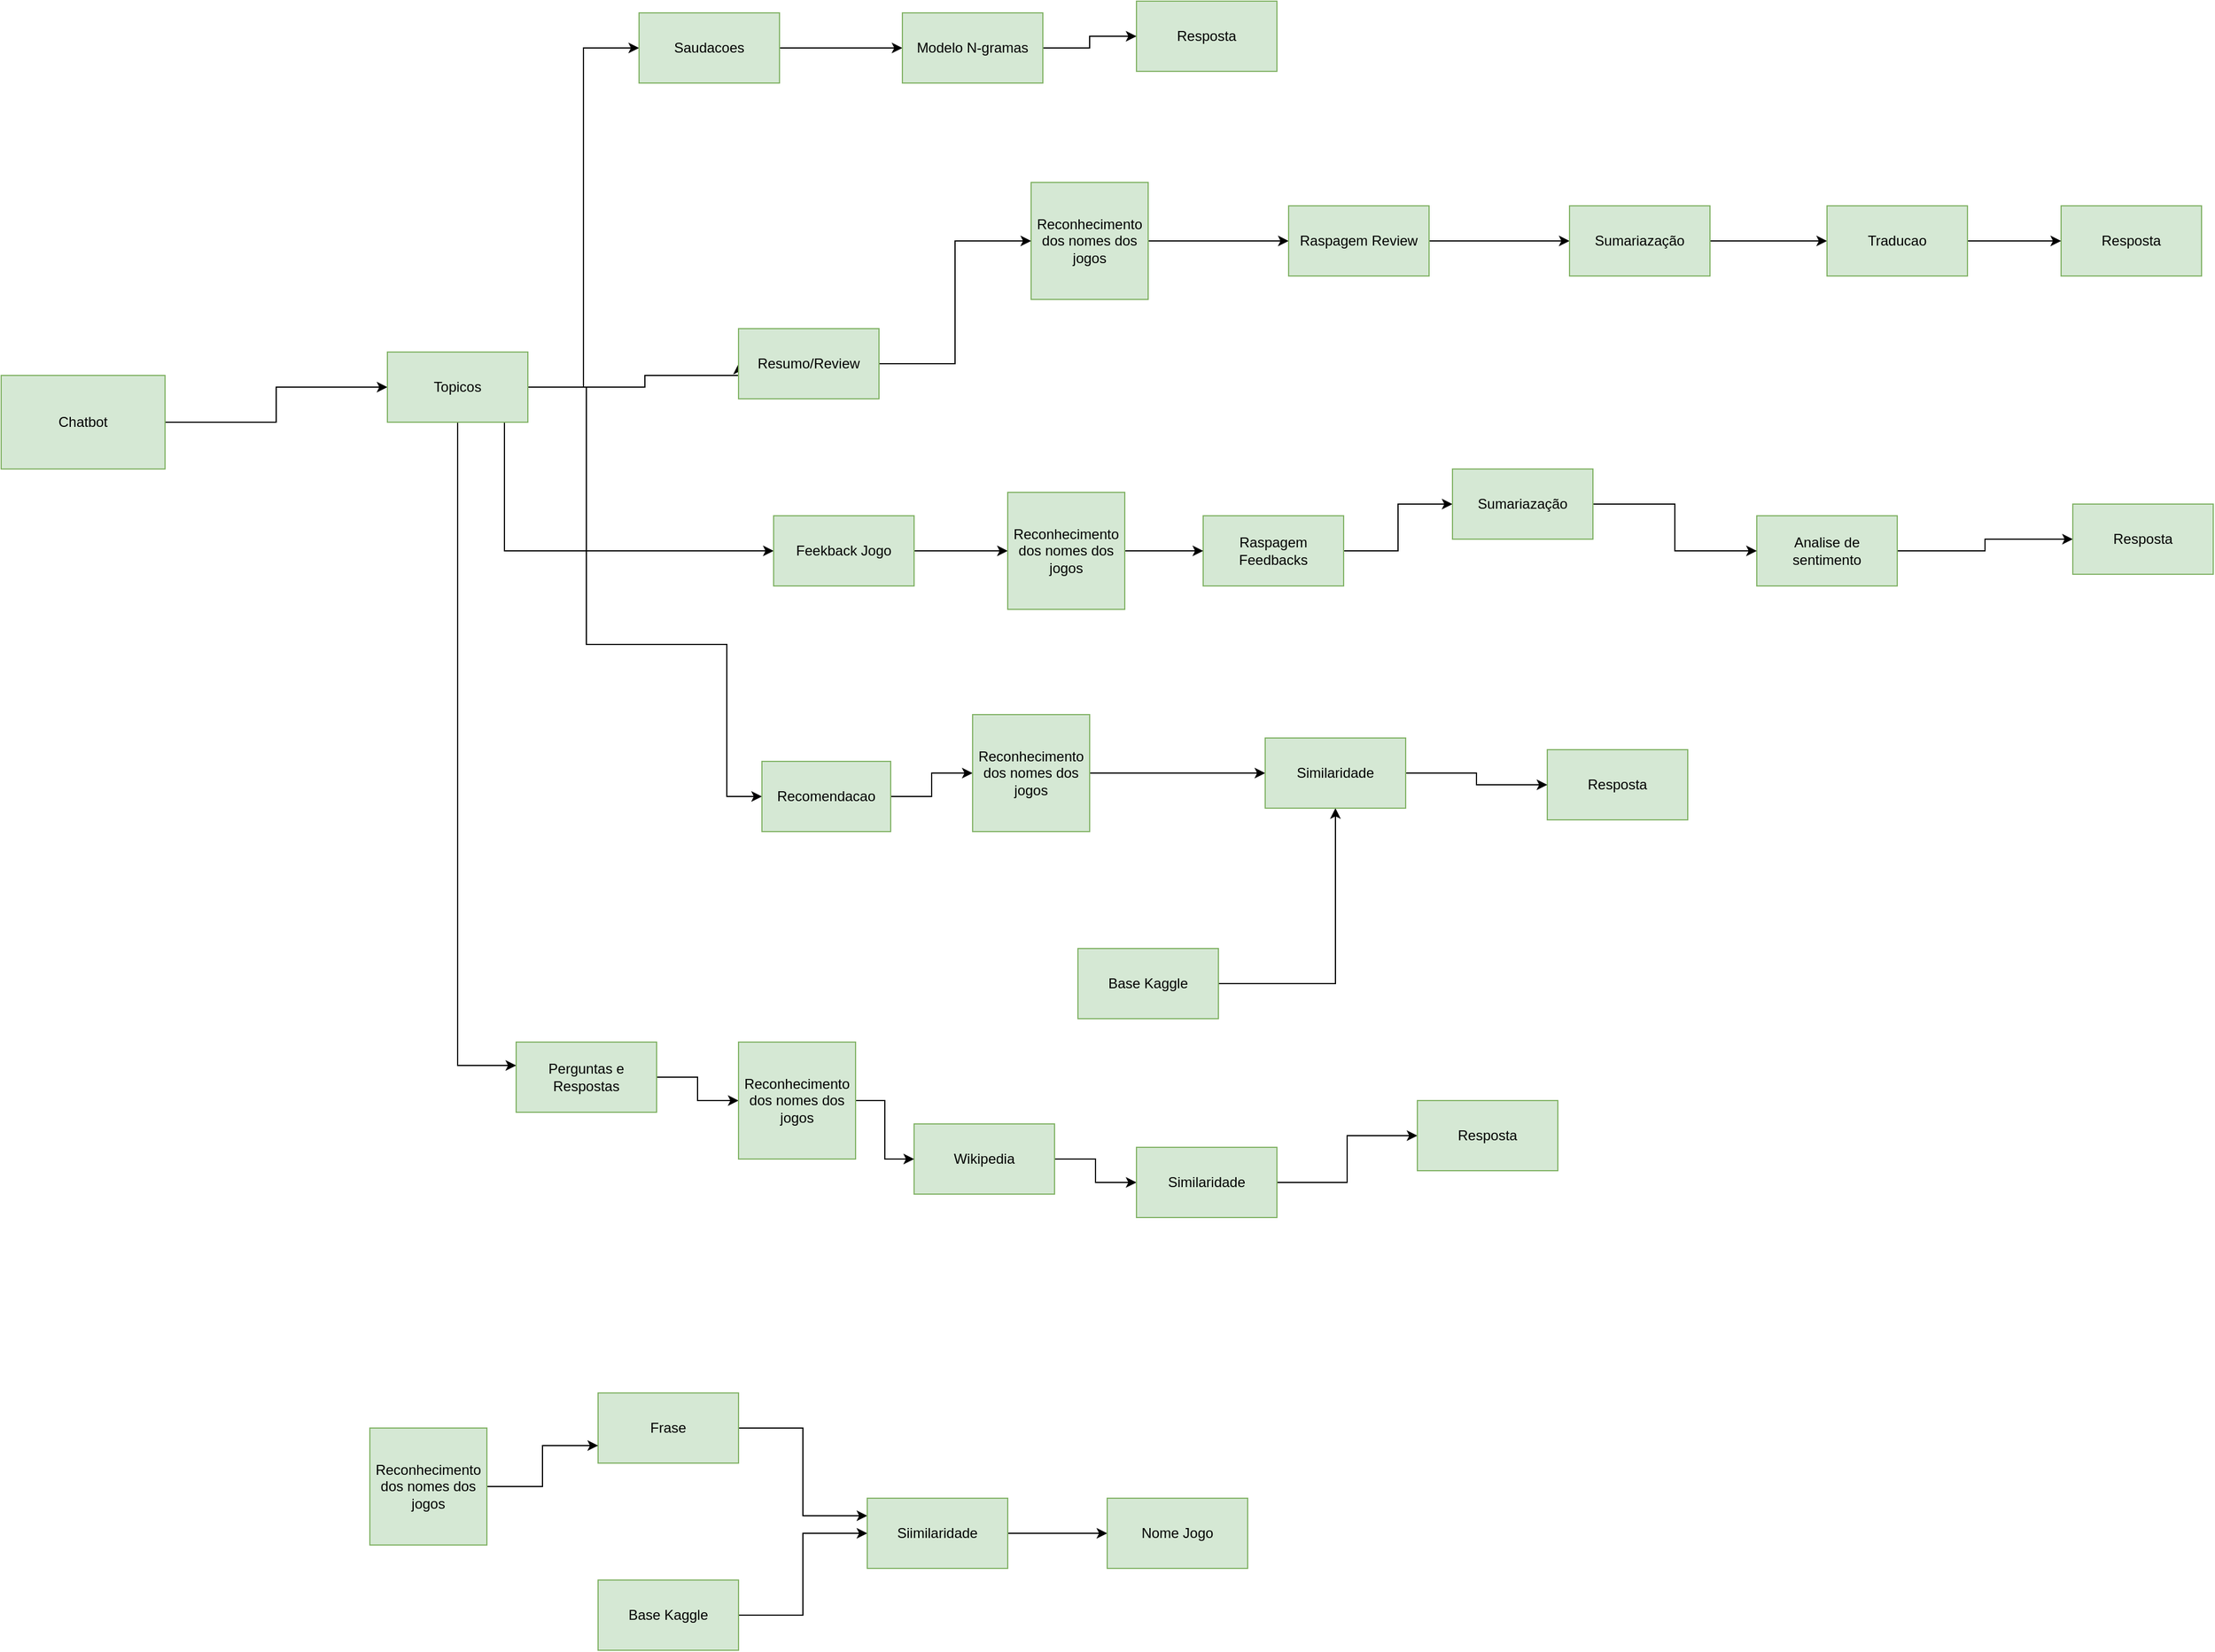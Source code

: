 <mxfile version="17.2.1" type="device"><diagram id="heSMi-bDBV65byITTJgI" name="Page-1"><mxGraphModel dx="2249" dy="857" grid="1" gridSize="10" guides="1" tooltips="1" connect="1" arrows="1" fold="1" page="1" pageScale="1" pageWidth="827" pageHeight="1169" math="0" shadow="0"><root><mxCell id="0"/><mxCell id="1" parent="0"/><mxCell id="QlWbi22tNR9I5u4rDo0V-1" style="edgeStyle=orthogonalEdgeStyle;rounded=0;orthogonalLoop=1;jettySize=auto;html=1;" parent="1" source="2mIIsEVu2xsg35hUxJC0-1" target="2mIIsEVu2xsg35hUxJC0-5" edge="1"><mxGeometry relative="1" as="geometry"><mxPoint x="940" y="265" as="targetPoint"/></mxGeometry></mxCell><mxCell id="2mIIsEVu2xsg35hUxJC0-1" value="Reconhecimento dos nomes dos jogos" style="whiteSpace=wrap;html=1;aspect=fixed;fillColor=#d5e8d4;strokeColor=#82b366;" parent="1" vertex="1"><mxGeometry x="680" y="215" width="100" height="100" as="geometry"/></mxCell><mxCell id="QlWbi22tNR9I5u4rDo0V-2" style="edgeStyle=orthogonalEdgeStyle;rounded=0;orthogonalLoop=1;jettySize=auto;html=1;" parent="1" source="2mIIsEVu2xsg35hUxJC0-3" target="2mIIsEVu2xsg35hUxJC0-18" edge="1"><mxGeometry relative="1" as="geometry"/></mxCell><mxCell id="2mIIsEVu2xsg35hUxJC0-3" value="Chatbot" style="rounded=0;whiteSpace=wrap;html=1;fillColor=#d5e8d4;strokeColor=#82b366;" parent="1" vertex="1"><mxGeometry x="-200" y="380" width="140" height="80" as="geometry"/></mxCell><mxCell id="FqSuibwb2a_9KQV3lsFV-9" style="edgeStyle=orthogonalEdgeStyle;rounded=0;orthogonalLoop=1;jettySize=auto;html=1;entryX=0;entryY=0.5;entryDx=0;entryDy=0;" parent="1" source="2mIIsEVu2xsg35hUxJC0-4" target="FqSuibwb2a_9KQV3lsFV-8" edge="1"><mxGeometry relative="1" as="geometry"/></mxCell><mxCell id="2mIIsEVu2xsg35hUxJC0-4" value="Perguntas e Respostas" style="rounded=0;whiteSpace=wrap;html=1;fillColor=#d5e8d4;strokeColor=#82b366;" parent="1" vertex="1"><mxGeometry x="240" y="950" width="120" height="60" as="geometry"/></mxCell><mxCell id="2mIIsEVu2xsg35hUxJC0-13" style="edgeStyle=orthogonalEdgeStyle;rounded=0;orthogonalLoop=1;jettySize=auto;html=1;entryX=0;entryY=0.5;entryDx=0;entryDy=0;" parent="1" source="2mIIsEVu2xsg35hUxJC0-5" target="2mIIsEVu2xsg35hUxJC0-6" edge="1"><mxGeometry relative="1" as="geometry"/></mxCell><mxCell id="2mIIsEVu2xsg35hUxJC0-5" value="Raspagem Review" style="rounded=0;whiteSpace=wrap;html=1;fillColor=#d5e8d4;strokeColor=#82b366;" parent="1" vertex="1"><mxGeometry x="900" y="235" width="120" height="60" as="geometry"/></mxCell><mxCell id="2mIIsEVu2xsg35hUxJC0-24" style="edgeStyle=orthogonalEdgeStyle;rounded=0;orthogonalLoop=1;jettySize=auto;html=1;" parent="1" source="2mIIsEVu2xsg35hUxJC0-6" target="2mIIsEVu2xsg35hUxJC0-23" edge="1"><mxGeometry relative="1" as="geometry"/></mxCell><mxCell id="2mIIsEVu2xsg35hUxJC0-6" value="Sumariazação" style="rounded=0;whiteSpace=wrap;html=1;fillColor=#d5e8d4;strokeColor=#82b366;" parent="1" vertex="1"><mxGeometry x="1140" y="235" width="120" height="60" as="geometry"/></mxCell><mxCell id="2mIIsEVu2xsg35hUxJC0-7" value="Resposta" style="rounded=0;whiteSpace=wrap;html=1;fillColor=#d5e8d4;strokeColor=#82b366;" parent="1" vertex="1"><mxGeometry x="1560" y="235" width="120" height="60" as="geometry"/></mxCell><mxCell id="QlWbi22tNR9I5u4rDo0V-9" style="edgeStyle=orthogonalEdgeStyle;rounded=0;orthogonalLoop=1;jettySize=auto;html=1;" parent="1" source="2mIIsEVu2xsg35hUxJC0-8" target="QlWbi22tNR9I5u4rDo0V-8" edge="1"><mxGeometry relative="1" as="geometry"/></mxCell><mxCell id="2mIIsEVu2xsg35hUxJC0-8" value="Analise de sentimento" style="rounded=0;whiteSpace=wrap;html=1;fillColor=#d5e8d4;strokeColor=#82b366;" parent="1" vertex="1"><mxGeometry x="1300" y="500" width="120" height="60" as="geometry"/></mxCell><mxCell id="2mIIsEVu2xsg35hUxJC0-21" style="edgeStyle=orthogonalEdgeStyle;rounded=0;orthogonalLoop=1;jettySize=auto;html=1;entryX=0;entryY=0.5;entryDx=0;entryDy=0;" parent="1" source="2mIIsEVu2xsg35hUxJC0-18" target="2mIIsEVu2xsg35hUxJC0-20" edge="1"><mxGeometry relative="1" as="geometry"><Array as="points"><mxPoint x="350" y="390"/><mxPoint x="350" y="380"/></Array></mxGeometry></mxCell><mxCell id="2mIIsEVu2xsg35hUxJC0-31" style="edgeStyle=orthogonalEdgeStyle;rounded=0;orthogonalLoop=1;jettySize=auto;html=1;entryX=0;entryY=0.5;entryDx=0;entryDy=0;" parent="1" source="2mIIsEVu2xsg35hUxJC0-18" target="2mIIsEVu2xsg35hUxJC0-29" edge="1"><mxGeometry relative="1" as="geometry"><Array as="points"><mxPoint x="300" y="390"/><mxPoint x="300" y="610"/><mxPoint x="420" y="610"/><mxPoint x="420" y="740"/></Array></mxGeometry></mxCell><mxCell id="2mIIsEVu2xsg35hUxJC0-42" style="edgeStyle=orthogonalEdgeStyle;rounded=0;orthogonalLoop=1;jettySize=auto;html=1;entryX=0;entryY=0.5;entryDx=0;entryDy=0;" parent="1" source="2mIIsEVu2xsg35hUxJC0-18" target="2mIIsEVu2xsg35hUxJC0-41" edge="1"><mxGeometry relative="1" as="geometry"/></mxCell><mxCell id="QlWbi22tNR9I5u4rDo0V-3" style="edgeStyle=orthogonalEdgeStyle;rounded=0;orthogonalLoop=1;jettySize=auto;html=1;" parent="1" source="2mIIsEVu2xsg35hUxJC0-18" target="2mIIsEVu2xsg35hUxJC0-4" edge="1"><mxGeometry relative="1" as="geometry"><Array as="points"><mxPoint x="190" y="970"/></Array></mxGeometry></mxCell><mxCell id="HaLN-WVBx0zvGwZtfXPD-7" style="edgeStyle=orthogonalEdgeStyle;rounded=0;orthogonalLoop=1;jettySize=auto;html=1;entryX=0;entryY=0.5;entryDx=0;entryDy=0;" parent="1" source="2mIIsEVu2xsg35hUxJC0-18" target="QlWbi22tNR9I5u4rDo0V-4" edge="1"><mxGeometry relative="1" as="geometry"><Array as="points"><mxPoint x="230" y="530"/></Array></mxGeometry></mxCell><mxCell id="2mIIsEVu2xsg35hUxJC0-18" value="Topicos" style="rounded=0;whiteSpace=wrap;html=1;fillColor=#d5e8d4;strokeColor=#82b366;" parent="1" vertex="1"><mxGeometry x="130" y="360" width="120" height="60" as="geometry"/></mxCell><mxCell id="2mIIsEVu2xsg35hUxJC0-22" style="edgeStyle=orthogonalEdgeStyle;rounded=0;orthogonalLoop=1;jettySize=auto;html=1;entryX=0;entryY=0.5;entryDx=0;entryDy=0;" parent="1" source="2mIIsEVu2xsg35hUxJC0-20" target="2mIIsEVu2xsg35hUxJC0-1" edge="1"><mxGeometry relative="1" as="geometry"/></mxCell><mxCell id="2mIIsEVu2xsg35hUxJC0-20" value="Resumo/Review" style="rounded=0;whiteSpace=wrap;html=1;fillColor=#d5e8d4;strokeColor=#82b366;" parent="1" vertex="1"><mxGeometry x="430" y="340" width="120" height="60" as="geometry"/></mxCell><mxCell id="2mIIsEVu2xsg35hUxJC0-25" style="edgeStyle=orthogonalEdgeStyle;rounded=0;orthogonalLoop=1;jettySize=auto;html=1;" parent="1" source="2mIIsEVu2xsg35hUxJC0-23" target="2mIIsEVu2xsg35hUxJC0-7" edge="1"><mxGeometry relative="1" as="geometry"/></mxCell><mxCell id="2mIIsEVu2xsg35hUxJC0-23" value="Traducao" style="rounded=0;whiteSpace=wrap;html=1;fillColor=#d5e8d4;strokeColor=#82b366;" parent="1" vertex="1"><mxGeometry x="1360" y="235" width="120" height="60" as="geometry"/></mxCell><mxCell id="2mIIsEVu2xsg35hUxJC0-46" style="edgeStyle=orthogonalEdgeStyle;rounded=0;orthogonalLoop=1;jettySize=auto;html=1;" parent="1" source="2mIIsEVu2xsg35hUxJC0-29" target="2mIIsEVu2xsg35hUxJC0-32" edge="1"><mxGeometry relative="1" as="geometry"/></mxCell><mxCell id="2mIIsEVu2xsg35hUxJC0-29" value="Recomendacao" style="rounded=0;whiteSpace=wrap;html=1;fillColor=#d5e8d4;strokeColor=#82b366;" parent="1" vertex="1"><mxGeometry x="450" y="710" width="110" height="60" as="geometry"/></mxCell><mxCell id="FqSuibwb2a_9KQV3lsFV-26" style="edgeStyle=orthogonalEdgeStyle;rounded=0;orthogonalLoop=1;jettySize=auto;html=1;" parent="1" source="2mIIsEVu2xsg35hUxJC0-32" target="FqSuibwb2a_9KQV3lsFV-24" edge="1"><mxGeometry relative="1" as="geometry"/></mxCell><mxCell id="2mIIsEVu2xsg35hUxJC0-32" value="Reconhecimento dos nomes dos jogos" style="whiteSpace=wrap;html=1;aspect=fixed;fillColor=#d5e8d4;strokeColor=#82b366;" parent="1" vertex="1"><mxGeometry x="630" y="670" width="100" height="100" as="geometry"/></mxCell><mxCell id="2mIIsEVu2xsg35hUxJC0-39" value="Resposta" style="rounded=0;whiteSpace=wrap;html=1;fillColor=#d5e8d4;strokeColor=#82b366;" parent="1" vertex="1"><mxGeometry x="1121" y="700" width="120" height="60" as="geometry"/></mxCell><mxCell id="2mIIsEVu2xsg35hUxJC0-49" style="edgeStyle=orthogonalEdgeStyle;rounded=0;orthogonalLoop=1;jettySize=auto;html=1;" parent="1" source="2mIIsEVu2xsg35hUxJC0-41" target="2mIIsEVu2xsg35hUxJC0-48" edge="1"><mxGeometry relative="1" as="geometry"/></mxCell><mxCell id="2mIIsEVu2xsg35hUxJC0-41" value="Saudacoes" style="rounded=0;whiteSpace=wrap;html=1;fillColor=#d5e8d4;strokeColor=#82b366;" parent="1" vertex="1"><mxGeometry x="345" y="70" width="120" height="60" as="geometry"/></mxCell><mxCell id="2mIIsEVu2xsg35hUxJC0-43" value="Resposta" style="rounded=0;whiteSpace=wrap;html=1;fillColor=#d5e8d4;strokeColor=#82b366;" parent="1" vertex="1"><mxGeometry x="770" y="60" width="120" height="60" as="geometry"/></mxCell><mxCell id="2mIIsEVu2xsg35hUxJC0-50" style="edgeStyle=orthogonalEdgeStyle;rounded=0;orthogonalLoop=1;jettySize=auto;html=1;" parent="1" source="2mIIsEVu2xsg35hUxJC0-48" target="2mIIsEVu2xsg35hUxJC0-43" edge="1"><mxGeometry relative="1" as="geometry"/></mxCell><mxCell id="2mIIsEVu2xsg35hUxJC0-48" value="Modelo N-gramas" style="rounded=0;whiteSpace=wrap;html=1;fillColor=#d5e8d4;strokeColor=#82b366;" parent="1" vertex="1"><mxGeometry x="570" y="70" width="120" height="60" as="geometry"/></mxCell><mxCell id="HaLN-WVBx0zvGwZtfXPD-5" style="edgeStyle=orthogonalEdgeStyle;rounded=0;orthogonalLoop=1;jettySize=auto;html=1;" parent="1" source="QlWbi22tNR9I5u4rDo0V-4" target="HaLN-WVBx0zvGwZtfXPD-4" edge="1"><mxGeometry relative="1" as="geometry"/></mxCell><mxCell id="QlWbi22tNR9I5u4rDo0V-4" value="Feekback Jogo" style="rounded=0;whiteSpace=wrap;html=1;fillColor=#d5e8d4;strokeColor=#82b366;" parent="1" vertex="1"><mxGeometry x="460" y="500" width="120" height="60" as="geometry"/></mxCell><mxCell id="HaLN-WVBx0zvGwZtfXPD-2" style="edgeStyle=orthogonalEdgeStyle;rounded=0;orthogonalLoop=1;jettySize=auto;html=1;" parent="1" source="QlWbi22tNR9I5u4rDo0V-6" target="HaLN-WVBx0zvGwZtfXPD-1" edge="1"><mxGeometry relative="1" as="geometry"/></mxCell><mxCell id="QlWbi22tNR9I5u4rDo0V-6" value="Raspagem Feedbacks" style="rounded=0;whiteSpace=wrap;html=1;fillColor=#d5e8d4;strokeColor=#82b366;" parent="1" vertex="1"><mxGeometry x="827" y="500" width="120" height="60" as="geometry"/></mxCell><mxCell id="QlWbi22tNR9I5u4rDo0V-8" value="Resposta" style="rounded=0;whiteSpace=wrap;html=1;fillColor=#d5e8d4;strokeColor=#82b366;" parent="1" vertex="1"><mxGeometry x="1570" y="490" width="120" height="60" as="geometry"/></mxCell><mxCell id="QlWbi22tNR9I5u4rDo0V-13" style="edgeStyle=orthogonalEdgeStyle;rounded=0;orthogonalLoop=1;jettySize=auto;html=1;" parent="1" source="QlWbi22tNR9I5u4rDo0V-10" target="QlWbi22tNR9I5u4rDo0V-12" edge="1"><mxGeometry relative="1" as="geometry"/></mxCell><mxCell id="QlWbi22tNR9I5u4rDo0V-10" value="Wikipedia" style="rounded=0;whiteSpace=wrap;html=1;fillColor=#d5e8d4;strokeColor=#82b366;" parent="1" vertex="1"><mxGeometry x="580" y="1020" width="120" height="60" as="geometry"/></mxCell><mxCell id="QlWbi22tNR9I5u4rDo0V-15" style="edgeStyle=orthogonalEdgeStyle;rounded=0;orthogonalLoop=1;jettySize=auto;html=1;" parent="1" source="QlWbi22tNR9I5u4rDo0V-12" target="QlWbi22tNR9I5u4rDo0V-14" edge="1"><mxGeometry relative="1" as="geometry"/></mxCell><mxCell id="QlWbi22tNR9I5u4rDo0V-12" value="Similaridade" style="rounded=0;whiteSpace=wrap;html=1;fillColor=#d5e8d4;strokeColor=#82b366;" parent="1" vertex="1"><mxGeometry x="770" y="1040" width="120" height="60" as="geometry"/></mxCell><mxCell id="QlWbi22tNR9I5u4rDo0V-14" value="Resposta" style="rounded=0;whiteSpace=wrap;html=1;fillColor=#d5e8d4;strokeColor=#82b366;" parent="1" vertex="1"><mxGeometry x="1010" y="1000" width="120" height="60" as="geometry"/></mxCell><mxCell id="HaLN-WVBx0zvGwZtfXPD-3" style="edgeStyle=orthogonalEdgeStyle;rounded=0;orthogonalLoop=1;jettySize=auto;html=1;" parent="1" source="HaLN-WVBx0zvGwZtfXPD-1" target="2mIIsEVu2xsg35hUxJC0-8" edge="1"><mxGeometry relative="1" as="geometry"/></mxCell><mxCell id="HaLN-WVBx0zvGwZtfXPD-1" value="Sumariazação" style="rounded=0;whiteSpace=wrap;html=1;fillColor=#d5e8d4;strokeColor=#82b366;" parent="1" vertex="1"><mxGeometry x="1040" y="460" width="120" height="60" as="geometry"/></mxCell><mxCell id="HaLN-WVBx0zvGwZtfXPD-6" style="edgeStyle=orthogonalEdgeStyle;rounded=0;orthogonalLoop=1;jettySize=auto;html=1;" parent="1" source="HaLN-WVBx0zvGwZtfXPD-4" target="QlWbi22tNR9I5u4rDo0V-6" edge="1"><mxGeometry relative="1" as="geometry"/></mxCell><mxCell id="HaLN-WVBx0zvGwZtfXPD-4" value="Reconhecimento dos nomes dos jogos" style="whiteSpace=wrap;html=1;aspect=fixed;fillColor=#d5e8d4;strokeColor=#82b366;" parent="1" vertex="1"><mxGeometry x="660" y="480" width="100" height="100" as="geometry"/></mxCell><mxCell id="FqSuibwb2a_9KQV3lsFV-10" style="edgeStyle=orthogonalEdgeStyle;rounded=0;orthogonalLoop=1;jettySize=auto;html=1;" parent="1" source="FqSuibwb2a_9KQV3lsFV-8" target="QlWbi22tNR9I5u4rDo0V-10" edge="1"><mxGeometry relative="1" as="geometry"/></mxCell><mxCell id="FqSuibwb2a_9KQV3lsFV-8" value="Reconhecimento dos nomes dos jogos" style="whiteSpace=wrap;html=1;aspect=fixed;fillColor=#d5e8d4;strokeColor=#82b366;" parent="1" vertex="1"><mxGeometry x="430" y="950" width="100" height="100" as="geometry"/></mxCell><mxCell id="FqSuibwb2a_9KQV3lsFV-11" style="edgeStyle=orthogonalEdgeStyle;rounded=0;orthogonalLoop=1;jettySize=auto;html=1;entryX=0;entryY=0.25;entryDx=0;entryDy=0;" parent="1" source="FqSuibwb2a_9KQV3lsFV-12" target="FqSuibwb2a_9KQV3lsFV-15" edge="1"><mxGeometry relative="1" as="geometry"/></mxCell><mxCell id="FqSuibwb2a_9KQV3lsFV-12" value="Frase" style="rounded=0;whiteSpace=wrap;html=1;fillColor=#d5e8d4;strokeColor=#82b366;" parent="1" vertex="1"><mxGeometry x="310" y="1250" width="120" height="60" as="geometry"/></mxCell><mxCell id="FqSuibwb2a_9KQV3lsFV-13" style="edgeStyle=orthogonalEdgeStyle;rounded=0;orthogonalLoop=1;jettySize=auto;html=1;entryX=0;entryY=0.5;entryDx=0;entryDy=0;" parent="1" source="FqSuibwb2a_9KQV3lsFV-14" target="FqSuibwb2a_9KQV3lsFV-15" edge="1"><mxGeometry relative="1" as="geometry"/></mxCell><mxCell id="FqSuibwb2a_9KQV3lsFV-14" value="Base Kaggle" style="rounded=0;whiteSpace=wrap;html=1;fillColor=#d5e8d4;strokeColor=#82b366;" parent="1" vertex="1"><mxGeometry x="310" y="1410" width="120" height="60" as="geometry"/></mxCell><mxCell id="FqSuibwb2a_9KQV3lsFV-20" style="edgeStyle=orthogonalEdgeStyle;rounded=0;orthogonalLoop=1;jettySize=auto;html=1;" parent="1" source="FqSuibwb2a_9KQV3lsFV-15" target="FqSuibwb2a_9KQV3lsFV-17" edge="1"><mxGeometry relative="1" as="geometry"/></mxCell><mxCell id="FqSuibwb2a_9KQV3lsFV-15" value="Siimilaridade" style="rounded=0;whiteSpace=wrap;html=1;fillColor=#d5e8d4;strokeColor=#82b366;" parent="1" vertex="1"><mxGeometry x="540" y="1340" width="120" height="60" as="geometry"/></mxCell><mxCell id="FqSuibwb2a_9KQV3lsFV-18" style="edgeStyle=orthogonalEdgeStyle;rounded=0;orthogonalLoop=1;jettySize=auto;html=1;entryX=0;entryY=0.75;entryDx=0;entryDy=0;" parent="1" source="FqSuibwb2a_9KQV3lsFV-16" target="FqSuibwb2a_9KQV3lsFV-12" edge="1"><mxGeometry relative="1" as="geometry"/></mxCell><mxCell id="FqSuibwb2a_9KQV3lsFV-16" value="Reconhecimento dos nomes dos jogos" style="whiteSpace=wrap;html=1;aspect=fixed;fillColor=#d5e8d4;strokeColor=#82b366;" parent="1" vertex="1"><mxGeometry x="115" y="1280" width="100" height="100" as="geometry"/></mxCell><mxCell id="FqSuibwb2a_9KQV3lsFV-17" value="Nome Jogo" style="rounded=0;whiteSpace=wrap;html=1;fillColor=#d5e8d4;strokeColor=#82b366;" parent="1" vertex="1"><mxGeometry x="745" y="1340" width="120" height="60" as="geometry"/></mxCell><mxCell id="FqSuibwb2a_9KQV3lsFV-25" style="edgeStyle=orthogonalEdgeStyle;rounded=0;orthogonalLoop=1;jettySize=auto;html=1;" parent="1" source="FqSuibwb2a_9KQV3lsFV-21" target="FqSuibwb2a_9KQV3lsFV-24" edge="1"><mxGeometry relative="1" as="geometry"/></mxCell><mxCell id="FqSuibwb2a_9KQV3lsFV-21" value="Base Kaggle" style="rounded=0;whiteSpace=wrap;html=1;fillColor=#d5e8d4;strokeColor=#82b366;" parent="1" vertex="1"><mxGeometry x="720" y="870" width="120" height="60" as="geometry"/></mxCell><mxCell id="FqSuibwb2a_9KQV3lsFV-27" style="edgeStyle=orthogonalEdgeStyle;rounded=0;orthogonalLoop=1;jettySize=auto;html=1;" parent="1" source="FqSuibwb2a_9KQV3lsFV-24" target="2mIIsEVu2xsg35hUxJC0-39" edge="1"><mxGeometry relative="1" as="geometry"/></mxCell><mxCell id="FqSuibwb2a_9KQV3lsFV-24" value="Similaridade" style="rounded=0;whiteSpace=wrap;html=1;fillColor=#d5e8d4;strokeColor=#82b366;" parent="1" vertex="1"><mxGeometry x="880" y="690" width="120" height="60" as="geometry"/></mxCell></root></mxGraphModel></diagram></mxfile>